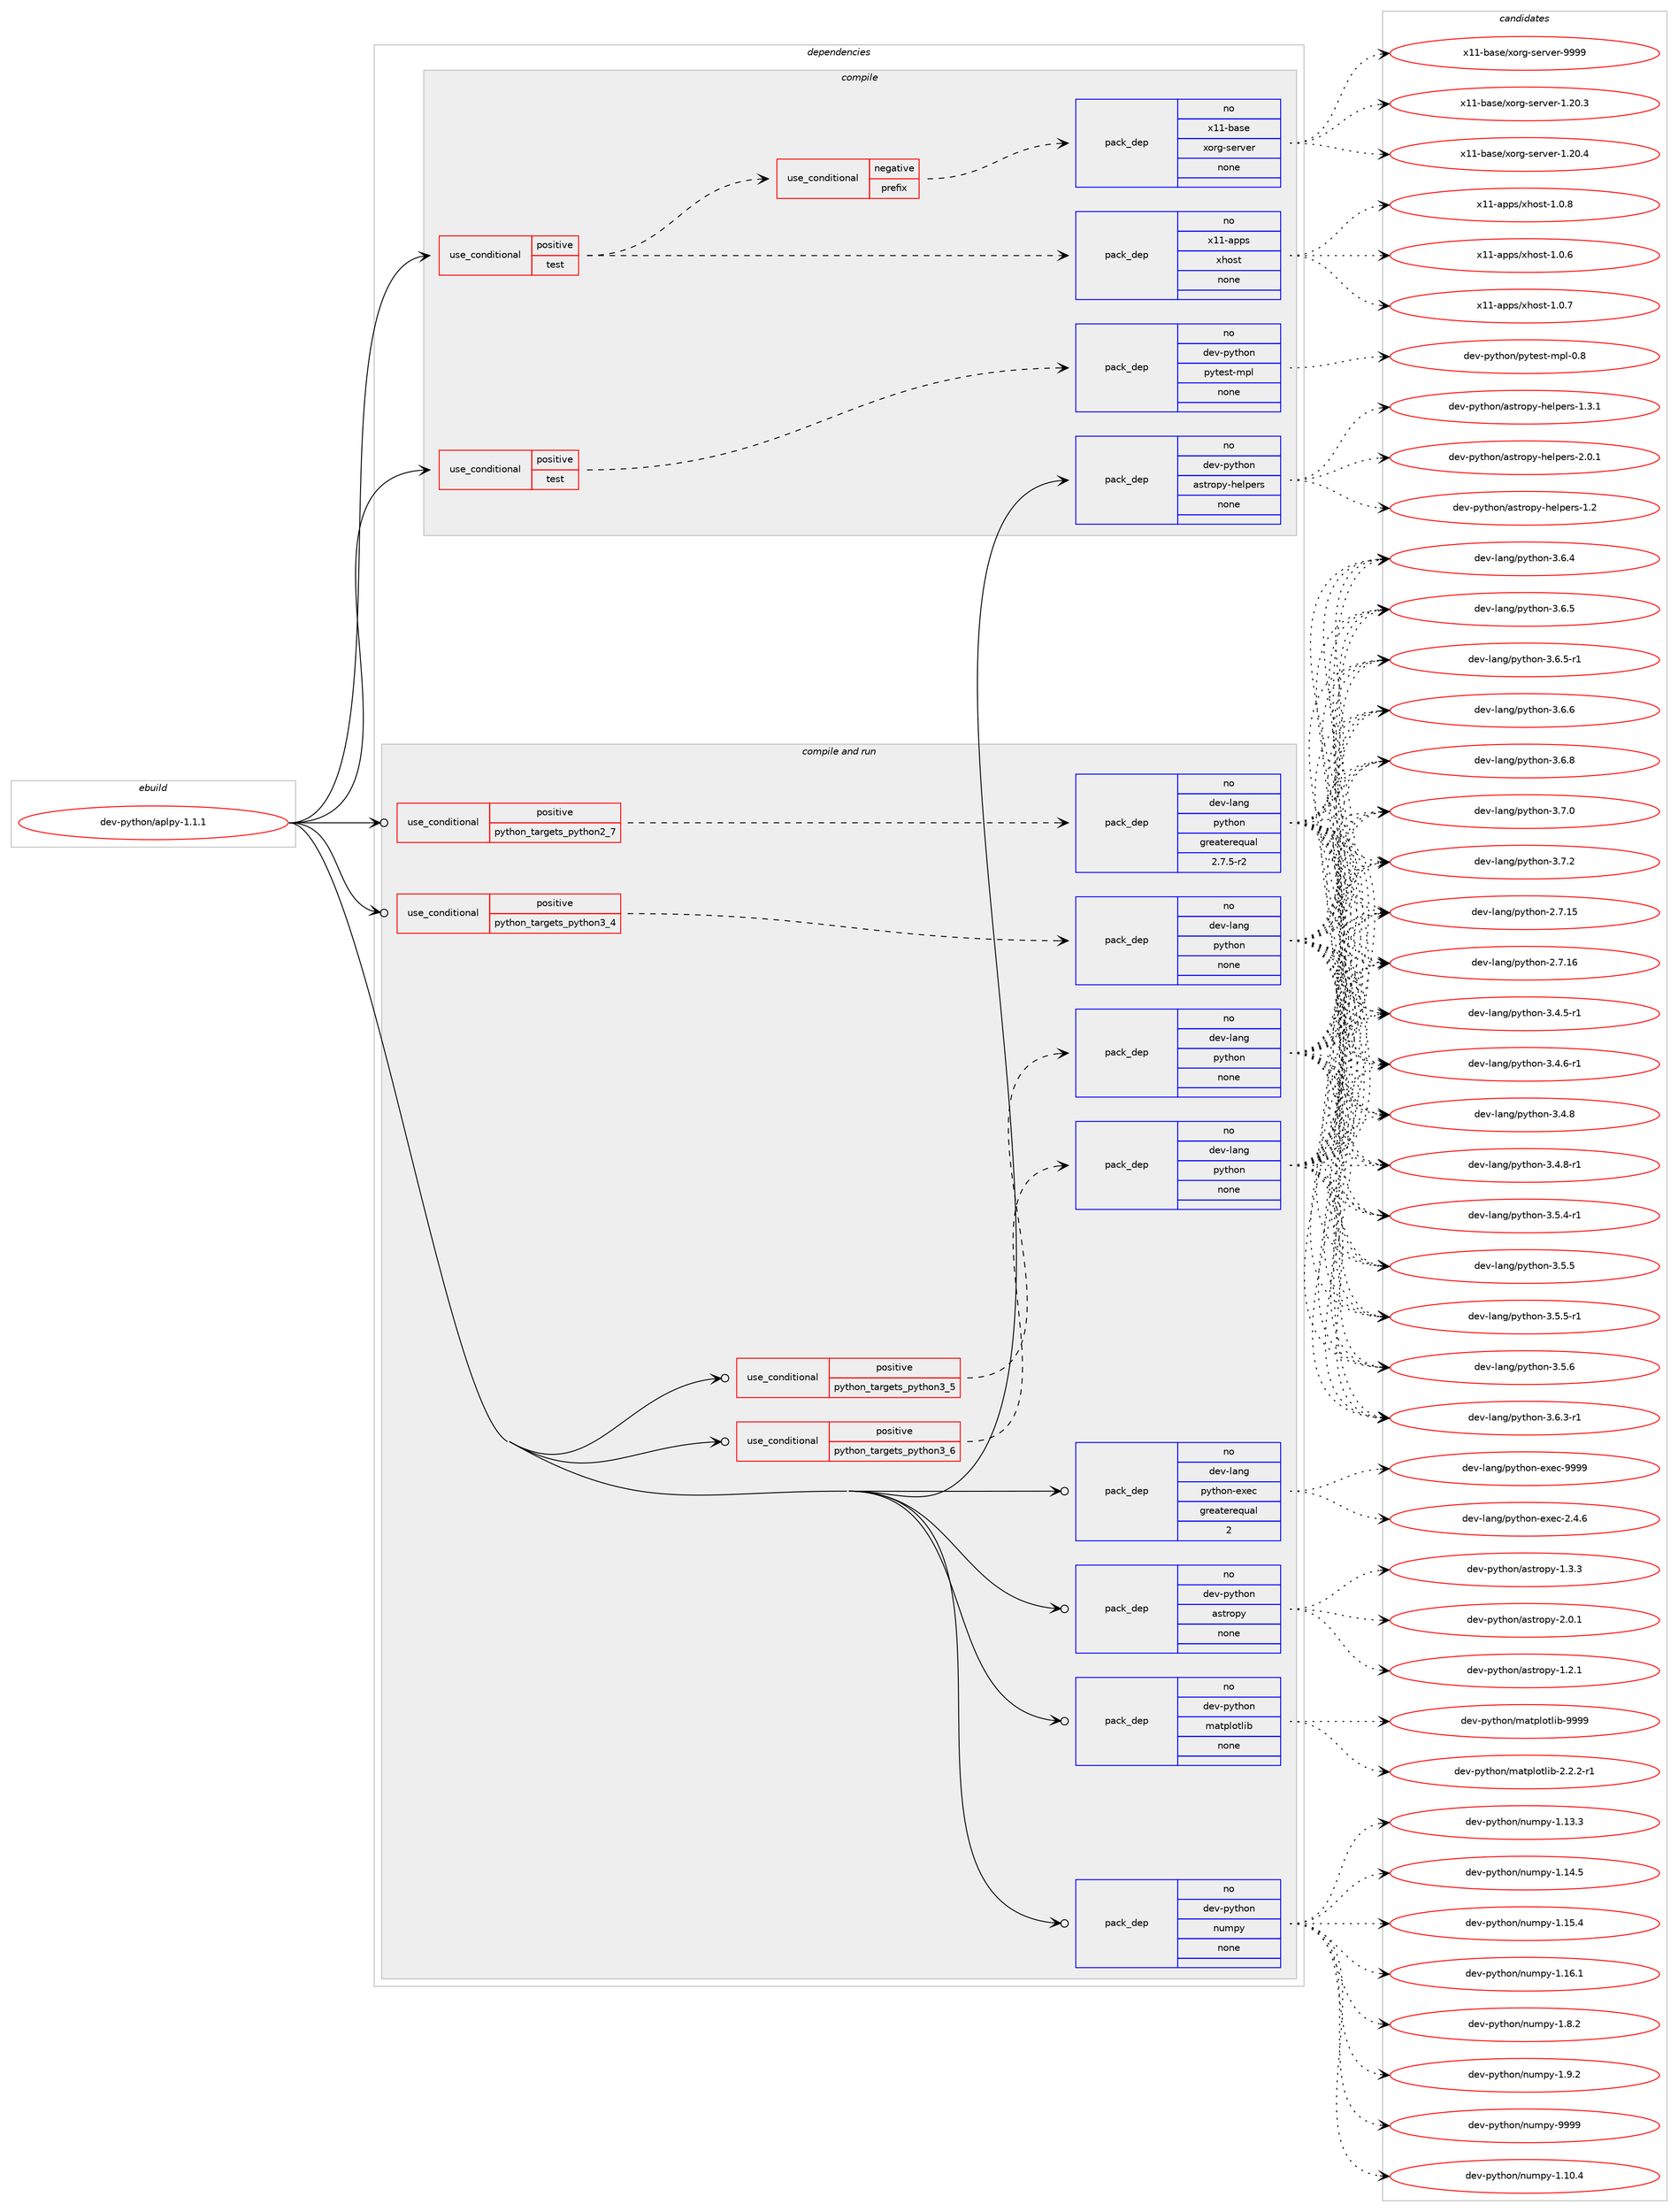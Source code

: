 digraph prolog {

# *************
# Graph options
# *************

newrank=true;
concentrate=true;
compound=true;
graph [rankdir=LR,fontname=Helvetica,fontsize=10,ranksep=1.5];#, ranksep=2.5, nodesep=0.2];
edge  [arrowhead=vee];
node  [fontname=Helvetica,fontsize=10];

# **********
# The ebuild
# **********

subgraph cluster_leftcol {
color=gray;
rank=same;
label=<<i>ebuild</i>>;
id [label="dev-python/aplpy-1.1.1", color=red, width=4, href="../dev-python/aplpy-1.1.1.svg"];
}

# ****************
# The dependencies
# ****************

subgraph cluster_midcol {
color=gray;
label=<<i>dependencies</i>>;
subgraph cluster_compile {
fillcolor="#eeeeee";
style=filled;
label=<<i>compile</i>>;
subgraph cond370865 {
dependency1398538 [label=<<TABLE BORDER="0" CELLBORDER="1" CELLSPACING="0" CELLPADDING="4"><TR><TD ROWSPAN="3" CELLPADDING="10">use_conditional</TD></TR><TR><TD>positive</TD></TR><TR><TD>test</TD></TR></TABLE>>, shape=none, color=red];
subgraph cond370866 {
dependency1398539 [label=<<TABLE BORDER="0" CELLBORDER="1" CELLSPACING="0" CELLPADDING="4"><TR><TD ROWSPAN="3" CELLPADDING="10">use_conditional</TD></TR><TR><TD>negative</TD></TR><TR><TD>prefix</TD></TR></TABLE>>, shape=none, color=red];
subgraph pack1004448 {
dependency1398540 [label=<<TABLE BORDER="0" CELLBORDER="1" CELLSPACING="0" CELLPADDING="4" WIDTH="220"><TR><TD ROWSPAN="6" CELLPADDING="30">pack_dep</TD></TR><TR><TD WIDTH="110">no</TD></TR><TR><TD>x11-base</TD></TR><TR><TD>xorg-server</TD></TR><TR><TD>none</TD></TR><TR><TD></TD></TR></TABLE>>, shape=none, color=blue];
}
dependency1398539:e -> dependency1398540:w [weight=20,style="dashed",arrowhead="vee"];
}
dependency1398538:e -> dependency1398539:w [weight=20,style="dashed",arrowhead="vee"];
subgraph pack1004449 {
dependency1398541 [label=<<TABLE BORDER="0" CELLBORDER="1" CELLSPACING="0" CELLPADDING="4" WIDTH="220"><TR><TD ROWSPAN="6" CELLPADDING="30">pack_dep</TD></TR><TR><TD WIDTH="110">no</TD></TR><TR><TD>x11-apps</TD></TR><TR><TD>xhost</TD></TR><TR><TD>none</TD></TR><TR><TD></TD></TR></TABLE>>, shape=none, color=blue];
}
dependency1398538:e -> dependency1398541:w [weight=20,style="dashed",arrowhead="vee"];
}
id:e -> dependency1398538:w [weight=20,style="solid",arrowhead="vee"];
subgraph cond370867 {
dependency1398542 [label=<<TABLE BORDER="0" CELLBORDER="1" CELLSPACING="0" CELLPADDING="4"><TR><TD ROWSPAN="3" CELLPADDING="10">use_conditional</TD></TR><TR><TD>positive</TD></TR><TR><TD>test</TD></TR></TABLE>>, shape=none, color=red];
subgraph pack1004450 {
dependency1398543 [label=<<TABLE BORDER="0" CELLBORDER="1" CELLSPACING="0" CELLPADDING="4" WIDTH="220"><TR><TD ROWSPAN="6" CELLPADDING="30">pack_dep</TD></TR><TR><TD WIDTH="110">no</TD></TR><TR><TD>dev-python</TD></TR><TR><TD>pytest-mpl</TD></TR><TR><TD>none</TD></TR><TR><TD></TD></TR></TABLE>>, shape=none, color=blue];
}
dependency1398542:e -> dependency1398543:w [weight=20,style="dashed",arrowhead="vee"];
}
id:e -> dependency1398542:w [weight=20,style="solid",arrowhead="vee"];
subgraph pack1004451 {
dependency1398544 [label=<<TABLE BORDER="0" CELLBORDER="1" CELLSPACING="0" CELLPADDING="4" WIDTH="220"><TR><TD ROWSPAN="6" CELLPADDING="30">pack_dep</TD></TR><TR><TD WIDTH="110">no</TD></TR><TR><TD>dev-python</TD></TR><TR><TD>astropy-helpers</TD></TR><TR><TD>none</TD></TR><TR><TD></TD></TR></TABLE>>, shape=none, color=blue];
}
id:e -> dependency1398544:w [weight=20,style="solid",arrowhead="vee"];
}
subgraph cluster_compileandrun {
fillcolor="#eeeeee";
style=filled;
label=<<i>compile and run</i>>;
subgraph cond370868 {
dependency1398545 [label=<<TABLE BORDER="0" CELLBORDER="1" CELLSPACING="0" CELLPADDING="4"><TR><TD ROWSPAN="3" CELLPADDING="10">use_conditional</TD></TR><TR><TD>positive</TD></TR><TR><TD>python_targets_python2_7</TD></TR></TABLE>>, shape=none, color=red];
subgraph pack1004452 {
dependency1398546 [label=<<TABLE BORDER="0" CELLBORDER="1" CELLSPACING="0" CELLPADDING="4" WIDTH="220"><TR><TD ROWSPAN="6" CELLPADDING="30">pack_dep</TD></TR><TR><TD WIDTH="110">no</TD></TR><TR><TD>dev-lang</TD></TR><TR><TD>python</TD></TR><TR><TD>greaterequal</TD></TR><TR><TD>2.7.5-r2</TD></TR></TABLE>>, shape=none, color=blue];
}
dependency1398545:e -> dependency1398546:w [weight=20,style="dashed",arrowhead="vee"];
}
id:e -> dependency1398545:w [weight=20,style="solid",arrowhead="odotvee"];
subgraph cond370869 {
dependency1398547 [label=<<TABLE BORDER="0" CELLBORDER="1" CELLSPACING="0" CELLPADDING="4"><TR><TD ROWSPAN="3" CELLPADDING="10">use_conditional</TD></TR><TR><TD>positive</TD></TR><TR><TD>python_targets_python3_4</TD></TR></TABLE>>, shape=none, color=red];
subgraph pack1004453 {
dependency1398548 [label=<<TABLE BORDER="0" CELLBORDER="1" CELLSPACING="0" CELLPADDING="4" WIDTH="220"><TR><TD ROWSPAN="6" CELLPADDING="30">pack_dep</TD></TR><TR><TD WIDTH="110">no</TD></TR><TR><TD>dev-lang</TD></TR><TR><TD>python</TD></TR><TR><TD>none</TD></TR><TR><TD></TD></TR></TABLE>>, shape=none, color=blue];
}
dependency1398547:e -> dependency1398548:w [weight=20,style="dashed",arrowhead="vee"];
}
id:e -> dependency1398547:w [weight=20,style="solid",arrowhead="odotvee"];
subgraph cond370870 {
dependency1398549 [label=<<TABLE BORDER="0" CELLBORDER="1" CELLSPACING="0" CELLPADDING="4"><TR><TD ROWSPAN="3" CELLPADDING="10">use_conditional</TD></TR><TR><TD>positive</TD></TR><TR><TD>python_targets_python3_5</TD></TR></TABLE>>, shape=none, color=red];
subgraph pack1004454 {
dependency1398550 [label=<<TABLE BORDER="0" CELLBORDER="1" CELLSPACING="0" CELLPADDING="4" WIDTH="220"><TR><TD ROWSPAN="6" CELLPADDING="30">pack_dep</TD></TR><TR><TD WIDTH="110">no</TD></TR><TR><TD>dev-lang</TD></TR><TR><TD>python</TD></TR><TR><TD>none</TD></TR><TR><TD></TD></TR></TABLE>>, shape=none, color=blue];
}
dependency1398549:e -> dependency1398550:w [weight=20,style="dashed",arrowhead="vee"];
}
id:e -> dependency1398549:w [weight=20,style="solid",arrowhead="odotvee"];
subgraph cond370871 {
dependency1398551 [label=<<TABLE BORDER="0" CELLBORDER="1" CELLSPACING="0" CELLPADDING="4"><TR><TD ROWSPAN="3" CELLPADDING="10">use_conditional</TD></TR><TR><TD>positive</TD></TR><TR><TD>python_targets_python3_6</TD></TR></TABLE>>, shape=none, color=red];
subgraph pack1004455 {
dependency1398552 [label=<<TABLE BORDER="0" CELLBORDER="1" CELLSPACING="0" CELLPADDING="4" WIDTH="220"><TR><TD ROWSPAN="6" CELLPADDING="30">pack_dep</TD></TR><TR><TD WIDTH="110">no</TD></TR><TR><TD>dev-lang</TD></TR><TR><TD>python</TD></TR><TR><TD>none</TD></TR><TR><TD></TD></TR></TABLE>>, shape=none, color=blue];
}
dependency1398551:e -> dependency1398552:w [weight=20,style="dashed",arrowhead="vee"];
}
id:e -> dependency1398551:w [weight=20,style="solid",arrowhead="odotvee"];
subgraph pack1004456 {
dependency1398553 [label=<<TABLE BORDER="0" CELLBORDER="1" CELLSPACING="0" CELLPADDING="4" WIDTH="220"><TR><TD ROWSPAN="6" CELLPADDING="30">pack_dep</TD></TR><TR><TD WIDTH="110">no</TD></TR><TR><TD>dev-lang</TD></TR><TR><TD>python-exec</TD></TR><TR><TD>greaterequal</TD></TR><TR><TD>2</TD></TR></TABLE>>, shape=none, color=blue];
}
id:e -> dependency1398553:w [weight=20,style="solid",arrowhead="odotvee"];
subgraph pack1004457 {
dependency1398554 [label=<<TABLE BORDER="0" CELLBORDER="1" CELLSPACING="0" CELLPADDING="4" WIDTH="220"><TR><TD ROWSPAN="6" CELLPADDING="30">pack_dep</TD></TR><TR><TD WIDTH="110">no</TD></TR><TR><TD>dev-python</TD></TR><TR><TD>astropy</TD></TR><TR><TD>none</TD></TR><TR><TD></TD></TR></TABLE>>, shape=none, color=blue];
}
id:e -> dependency1398554:w [weight=20,style="solid",arrowhead="odotvee"];
subgraph pack1004458 {
dependency1398555 [label=<<TABLE BORDER="0" CELLBORDER="1" CELLSPACING="0" CELLPADDING="4" WIDTH="220"><TR><TD ROWSPAN="6" CELLPADDING="30">pack_dep</TD></TR><TR><TD WIDTH="110">no</TD></TR><TR><TD>dev-python</TD></TR><TR><TD>matplotlib</TD></TR><TR><TD>none</TD></TR><TR><TD></TD></TR></TABLE>>, shape=none, color=blue];
}
id:e -> dependency1398555:w [weight=20,style="solid",arrowhead="odotvee"];
subgraph pack1004459 {
dependency1398556 [label=<<TABLE BORDER="0" CELLBORDER="1" CELLSPACING="0" CELLPADDING="4" WIDTH="220"><TR><TD ROWSPAN="6" CELLPADDING="30">pack_dep</TD></TR><TR><TD WIDTH="110">no</TD></TR><TR><TD>dev-python</TD></TR><TR><TD>numpy</TD></TR><TR><TD>none</TD></TR><TR><TD></TD></TR></TABLE>>, shape=none, color=blue];
}
id:e -> dependency1398556:w [weight=20,style="solid",arrowhead="odotvee"];
}
subgraph cluster_run {
fillcolor="#eeeeee";
style=filled;
label=<<i>run</i>>;
}
}

# **************
# The candidates
# **************

subgraph cluster_choices {
rank=same;
color=gray;
label=<<i>candidates</i>>;

subgraph choice1004448 {
color=black;
nodesep=1;
choice1204949459897115101471201111141034511510111411810111445494650484651 [label="x11-base/xorg-server-1.20.3", color=red, width=4,href="../x11-base/xorg-server-1.20.3.svg"];
choice1204949459897115101471201111141034511510111411810111445494650484652 [label="x11-base/xorg-server-1.20.4", color=red, width=4,href="../x11-base/xorg-server-1.20.4.svg"];
choice120494945989711510147120111114103451151011141181011144557575757 [label="x11-base/xorg-server-9999", color=red, width=4,href="../x11-base/xorg-server-9999.svg"];
dependency1398540:e -> choice1204949459897115101471201111141034511510111411810111445494650484651:w [style=dotted,weight="100"];
dependency1398540:e -> choice1204949459897115101471201111141034511510111411810111445494650484652:w [style=dotted,weight="100"];
dependency1398540:e -> choice120494945989711510147120111114103451151011141181011144557575757:w [style=dotted,weight="100"];
}
subgraph choice1004449 {
color=black;
nodesep=1;
choice1204949459711211211547120104111115116454946484654 [label="x11-apps/xhost-1.0.6", color=red, width=4,href="../x11-apps/xhost-1.0.6.svg"];
choice1204949459711211211547120104111115116454946484655 [label="x11-apps/xhost-1.0.7", color=red, width=4,href="../x11-apps/xhost-1.0.7.svg"];
choice1204949459711211211547120104111115116454946484656 [label="x11-apps/xhost-1.0.8", color=red, width=4,href="../x11-apps/xhost-1.0.8.svg"];
dependency1398541:e -> choice1204949459711211211547120104111115116454946484654:w [style=dotted,weight="100"];
dependency1398541:e -> choice1204949459711211211547120104111115116454946484655:w [style=dotted,weight="100"];
dependency1398541:e -> choice1204949459711211211547120104111115116454946484656:w [style=dotted,weight="100"];
}
subgraph choice1004450 {
color=black;
nodesep=1;
choice10010111845112121116104111110471121211161011151164510911210845484656 [label="dev-python/pytest-mpl-0.8", color=red, width=4,href="../dev-python/pytest-mpl-0.8.svg"];
dependency1398543:e -> choice10010111845112121116104111110471121211161011151164510911210845484656:w [style=dotted,weight="100"];
}
subgraph choice1004451 {
color=black;
nodesep=1;
choice1001011184511212111610411111047971151161141111121214510410110811210111411545494650 [label="dev-python/astropy-helpers-1.2", color=red, width=4,href="../dev-python/astropy-helpers-1.2.svg"];
choice10010111845112121116104111110479711511611411111212145104101108112101114115454946514649 [label="dev-python/astropy-helpers-1.3.1", color=red, width=4,href="../dev-python/astropy-helpers-1.3.1.svg"];
choice10010111845112121116104111110479711511611411111212145104101108112101114115455046484649 [label="dev-python/astropy-helpers-2.0.1", color=red, width=4,href="../dev-python/astropy-helpers-2.0.1.svg"];
dependency1398544:e -> choice1001011184511212111610411111047971151161141111121214510410110811210111411545494650:w [style=dotted,weight="100"];
dependency1398544:e -> choice10010111845112121116104111110479711511611411111212145104101108112101114115454946514649:w [style=dotted,weight="100"];
dependency1398544:e -> choice10010111845112121116104111110479711511611411111212145104101108112101114115455046484649:w [style=dotted,weight="100"];
}
subgraph choice1004452 {
color=black;
nodesep=1;
choice10010111845108971101034711212111610411111045504655464953 [label="dev-lang/python-2.7.15", color=red, width=4,href="../dev-lang/python-2.7.15.svg"];
choice10010111845108971101034711212111610411111045504655464954 [label="dev-lang/python-2.7.16", color=red, width=4,href="../dev-lang/python-2.7.16.svg"];
choice1001011184510897110103471121211161041111104551465246534511449 [label="dev-lang/python-3.4.5-r1", color=red, width=4,href="../dev-lang/python-3.4.5-r1.svg"];
choice1001011184510897110103471121211161041111104551465246544511449 [label="dev-lang/python-3.4.6-r1", color=red, width=4,href="../dev-lang/python-3.4.6-r1.svg"];
choice100101118451089711010347112121116104111110455146524656 [label="dev-lang/python-3.4.8", color=red, width=4,href="../dev-lang/python-3.4.8.svg"];
choice1001011184510897110103471121211161041111104551465246564511449 [label="dev-lang/python-3.4.8-r1", color=red, width=4,href="../dev-lang/python-3.4.8-r1.svg"];
choice1001011184510897110103471121211161041111104551465346524511449 [label="dev-lang/python-3.5.4-r1", color=red, width=4,href="../dev-lang/python-3.5.4-r1.svg"];
choice100101118451089711010347112121116104111110455146534653 [label="dev-lang/python-3.5.5", color=red, width=4,href="../dev-lang/python-3.5.5.svg"];
choice1001011184510897110103471121211161041111104551465346534511449 [label="dev-lang/python-3.5.5-r1", color=red, width=4,href="../dev-lang/python-3.5.5-r1.svg"];
choice100101118451089711010347112121116104111110455146534654 [label="dev-lang/python-3.5.6", color=red, width=4,href="../dev-lang/python-3.5.6.svg"];
choice1001011184510897110103471121211161041111104551465446514511449 [label="dev-lang/python-3.6.3-r1", color=red, width=4,href="../dev-lang/python-3.6.3-r1.svg"];
choice100101118451089711010347112121116104111110455146544652 [label="dev-lang/python-3.6.4", color=red, width=4,href="../dev-lang/python-3.6.4.svg"];
choice100101118451089711010347112121116104111110455146544653 [label="dev-lang/python-3.6.5", color=red, width=4,href="../dev-lang/python-3.6.5.svg"];
choice1001011184510897110103471121211161041111104551465446534511449 [label="dev-lang/python-3.6.5-r1", color=red, width=4,href="../dev-lang/python-3.6.5-r1.svg"];
choice100101118451089711010347112121116104111110455146544654 [label="dev-lang/python-3.6.6", color=red, width=4,href="../dev-lang/python-3.6.6.svg"];
choice100101118451089711010347112121116104111110455146544656 [label="dev-lang/python-3.6.8", color=red, width=4,href="../dev-lang/python-3.6.8.svg"];
choice100101118451089711010347112121116104111110455146554648 [label="dev-lang/python-3.7.0", color=red, width=4,href="../dev-lang/python-3.7.0.svg"];
choice100101118451089711010347112121116104111110455146554650 [label="dev-lang/python-3.7.2", color=red, width=4,href="../dev-lang/python-3.7.2.svg"];
dependency1398546:e -> choice10010111845108971101034711212111610411111045504655464953:w [style=dotted,weight="100"];
dependency1398546:e -> choice10010111845108971101034711212111610411111045504655464954:w [style=dotted,weight="100"];
dependency1398546:e -> choice1001011184510897110103471121211161041111104551465246534511449:w [style=dotted,weight="100"];
dependency1398546:e -> choice1001011184510897110103471121211161041111104551465246544511449:w [style=dotted,weight="100"];
dependency1398546:e -> choice100101118451089711010347112121116104111110455146524656:w [style=dotted,weight="100"];
dependency1398546:e -> choice1001011184510897110103471121211161041111104551465246564511449:w [style=dotted,weight="100"];
dependency1398546:e -> choice1001011184510897110103471121211161041111104551465346524511449:w [style=dotted,weight="100"];
dependency1398546:e -> choice100101118451089711010347112121116104111110455146534653:w [style=dotted,weight="100"];
dependency1398546:e -> choice1001011184510897110103471121211161041111104551465346534511449:w [style=dotted,weight="100"];
dependency1398546:e -> choice100101118451089711010347112121116104111110455146534654:w [style=dotted,weight="100"];
dependency1398546:e -> choice1001011184510897110103471121211161041111104551465446514511449:w [style=dotted,weight="100"];
dependency1398546:e -> choice100101118451089711010347112121116104111110455146544652:w [style=dotted,weight="100"];
dependency1398546:e -> choice100101118451089711010347112121116104111110455146544653:w [style=dotted,weight="100"];
dependency1398546:e -> choice1001011184510897110103471121211161041111104551465446534511449:w [style=dotted,weight="100"];
dependency1398546:e -> choice100101118451089711010347112121116104111110455146544654:w [style=dotted,weight="100"];
dependency1398546:e -> choice100101118451089711010347112121116104111110455146544656:w [style=dotted,weight="100"];
dependency1398546:e -> choice100101118451089711010347112121116104111110455146554648:w [style=dotted,weight="100"];
dependency1398546:e -> choice100101118451089711010347112121116104111110455146554650:w [style=dotted,weight="100"];
}
subgraph choice1004453 {
color=black;
nodesep=1;
choice10010111845108971101034711212111610411111045504655464953 [label="dev-lang/python-2.7.15", color=red, width=4,href="../dev-lang/python-2.7.15.svg"];
choice10010111845108971101034711212111610411111045504655464954 [label="dev-lang/python-2.7.16", color=red, width=4,href="../dev-lang/python-2.7.16.svg"];
choice1001011184510897110103471121211161041111104551465246534511449 [label="dev-lang/python-3.4.5-r1", color=red, width=4,href="../dev-lang/python-3.4.5-r1.svg"];
choice1001011184510897110103471121211161041111104551465246544511449 [label="dev-lang/python-3.4.6-r1", color=red, width=4,href="../dev-lang/python-3.4.6-r1.svg"];
choice100101118451089711010347112121116104111110455146524656 [label="dev-lang/python-3.4.8", color=red, width=4,href="../dev-lang/python-3.4.8.svg"];
choice1001011184510897110103471121211161041111104551465246564511449 [label="dev-lang/python-3.4.8-r1", color=red, width=4,href="../dev-lang/python-3.4.8-r1.svg"];
choice1001011184510897110103471121211161041111104551465346524511449 [label="dev-lang/python-3.5.4-r1", color=red, width=4,href="../dev-lang/python-3.5.4-r1.svg"];
choice100101118451089711010347112121116104111110455146534653 [label="dev-lang/python-3.5.5", color=red, width=4,href="../dev-lang/python-3.5.5.svg"];
choice1001011184510897110103471121211161041111104551465346534511449 [label="dev-lang/python-3.5.5-r1", color=red, width=4,href="../dev-lang/python-3.5.5-r1.svg"];
choice100101118451089711010347112121116104111110455146534654 [label="dev-lang/python-3.5.6", color=red, width=4,href="../dev-lang/python-3.5.6.svg"];
choice1001011184510897110103471121211161041111104551465446514511449 [label="dev-lang/python-3.6.3-r1", color=red, width=4,href="../dev-lang/python-3.6.3-r1.svg"];
choice100101118451089711010347112121116104111110455146544652 [label="dev-lang/python-3.6.4", color=red, width=4,href="../dev-lang/python-3.6.4.svg"];
choice100101118451089711010347112121116104111110455146544653 [label="dev-lang/python-3.6.5", color=red, width=4,href="../dev-lang/python-3.6.5.svg"];
choice1001011184510897110103471121211161041111104551465446534511449 [label="dev-lang/python-3.6.5-r1", color=red, width=4,href="../dev-lang/python-3.6.5-r1.svg"];
choice100101118451089711010347112121116104111110455146544654 [label="dev-lang/python-3.6.6", color=red, width=4,href="../dev-lang/python-3.6.6.svg"];
choice100101118451089711010347112121116104111110455146544656 [label="dev-lang/python-3.6.8", color=red, width=4,href="../dev-lang/python-3.6.8.svg"];
choice100101118451089711010347112121116104111110455146554648 [label="dev-lang/python-3.7.0", color=red, width=4,href="../dev-lang/python-3.7.0.svg"];
choice100101118451089711010347112121116104111110455146554650 [label="dev-lang/python-3.7.2", color=red, width=4,href="../dev-lang/python-3.7.2.svg"];
dependency1398548:e -> choice10010111845108971101034711212111610411111045504655464953:w [style=dotted,weight="100"];
dependency1398548:e -> choice10010111845108971101034711212111610411111045504655464954:w [style=dotted,weight="100"];
dependency1398548:e -> choice1001011184510897110103471121211161041111104551465246534511449:w [style=dotted,weight="100"];
dependency1398548:e -> choice1001011184510897110103471121211161041111104551465246544511449:w [style=dotted,weight="100"];
dependency1398548:e -> choice100101118451089711010347112121116104111110455146524656:w [style=dotted,weight="100"];
dependency1398548:e -> choice1001011184510897110103471121211161041111104551465246564511449:w [style=dotted,weight="100"];
dependency1398548:e -> choice1001011184510897110103471121211161041111104551465346524511449:w [style=dotted,weight="100"];
dependency1398548:e -> choice100101118451089711010347112121116104111110455146534653:w [style=dotted,weight="100"];
dependency1398548:e -> choice1001011184510897110103471121211161041111104551465346534511449:w [style=dotted,weight="100"];
dependency1398548:e -> choice100101118451089711010347112121116104111110455146534654:w [style=dotted,weight="100"];
dependency1398548:e -> choice1001011184510897110103471121211161041111104551465446514511449:w [style=dotted,weight="100"];
dependency1398548:e -> choice100101118451089711010347112121116104111110455146544652:w [style=dotted,weight="100"];
dependency1398548:e -> choice100101118451089711010347112121116104111110455146544653:w [style=dotted,weight="100"];
dependency1398548:e -> choice1001011184510897110103471121211161041111104551465446534511449:w [style=dotted,weight="100"];
dependency1398548:e -> choice100101118451089711010347112121116104111110455146544654:w [style=dotted,weight="100"];
dependency1398548:e -> choice100101118451089711010347112121116104111110455146544656:w [style=dotted,weight="100"];
dependency1398548:e -> choice100101118451089711010347112121116104111110455146554648:w [style=dotted,weight="100"];
dependency1398548:e -> choice100101118451089711010347112121116104111110455146554650:w [style=dotted,weight="100"];
}
subgraph choice1004454 {
color=black;
nodesep=1;
choice10010111845108971101034711212111610411111045504655464953 [label="dev-lang/python-2.7.15", color=red, width=4,href="../dev-lang/python-2.7.15.svg"];
choice10010111845108971101034711212111610411111045504655464954 [label="dev-lang/python-2.7.16", color=red, width=4,href="../dev-lang/python-2.7.16.svg"];
choice1001011184510897110103471121211161041111104551465246534511449 [label="dev-lang/python-3.4.5-r1", color=red, width=4,href="../dev-lang/python-3.4.5-r1.svg"];
choice1001011184510897110103471121211161041111104551465246544511449 [label="dev-lang/python-3.4.6-r1", color=red, width=4,href="../dev-lang/python-3.4.6-r1.svg"];
choice100101118451089711010347112121116104111110455146524656 [label="dev-lang/python-3.4.8", color=red, width=4,href="../dev-lang/python-3.4.8.svg"];
choice1001011184510897110103471121211161041111104551465246564511449 [label="dev-lang/python-3.4.8-r1", color=red, width=4,href="../dev-lang/python-3.4.8-r1.svg"];
choice1001011184510897110103471121211161041111104551465346524511449 [label="dev-lang/python-3.5.4-r1", color=red, width=4,href="../dev-lang/python-3.5.4-r1.svg"];
choice100101118451089711010347112121116104111110455146534653 [label="dev-lang/python-3.5.5", color=red, width=4,href="../dev-lang/python-3.5.5.svg"];
choice1001011184510897110103471121211161041111104551465346534511449 [label="dev-lang/python-3.5.5-r1", color=red, width=4,href="../dev-lang/python-3.5.5-r1.svg"];
choice100101118451089711010347112121116104111110455146534654 [label="dev-lang/python-3.5.6", color=red, width=4,href="../dev-lang/python-3.5.6.svg"];
choice1001011184510897110103471121211161041111104551465446514511449 [label="dev-lang/python-3.6.3-r1", color=red, width=4,href="../dev-lang/python-3.6.3-r1.svg"];
choice100101118451089711010347112121116104111110455146544652 [label="dev-lang/python-3.6.4", color=red, width=4,href="../dev-lang/python-3.6.4.svg"];
choice100101118451089711010347112121116104111110455146544653 [label="dev-lang/python-3.6.5", color=red, width=4,href="../dev-lang/python-3.6.5.svg"];
choice1001011184510897110103471121211161041111104551465446534511449 [label="dev-lang/python-3.6.5-r1", color=red, width=4,href="../dev-lang/python-3.6.5-r1.svg"];
choice100101118451089711010347112121116104111110455146544654 [label="dev-lang/python-3.6.6", color=red, width=4,href="../dev-lang/python-3.6.6.svg"];
choice100101118451089711010347112121116104111110455146544656 [label="dev-lang/python-3.6.8", color=red, width=4,href="../dev-lang/python-3.6.8.svg"];
choice100101118451089711010347112121116104111110455146554648 [label="dev-lang/python-3.7.0", color=red, width=4,href="../dev-lang/python-3.7.0.svg"];
choice100101118451089711010347112121116104111110455146554650 [label="dev-lang/python-3.7.2", color=red, width=4,href="../dev-lang/python-3.7.2.svg"];
dependency1398550:e -> choice10010111845108971101034711212111610411111045504655464953:w [style=dotted,weight="100"];
dependency1398550:e -> choice10010111845108971101034711212111610411111045504655464954:w [style=dotted,weight="100"];
dependency1398550:e -> choice1001011184510897110103471121211161041111104551465246534511449:w [style=dotted,weight="100"];
dependency1398550:e -> choice1001011184510897110103471121211161041111104551465246544511449:w [style=dotted,weight="100"];
dependency1398550:e -> choice100101118451089711010347112121116104111110455146524656:w [style=dotted,weight="100"];
dependency1398550:e -> choice1001011184510897110103471121211161041111104551465246564511449:w [style=dotted,weight="100"];
dependency1398550:e -> choice1001011184510897110103471121211161041111104551465346524511449:w [style=dotted,weight="100"];
dependency1398550:e -> choice100101118451089711010347112121116104111110455146534653:w [style=dotted,weight="100"];
dependency1398550:e -> choice1001011184510897110103471121211161041111104551465346534511449:w [style=dotted,weight="100"];
dependency1398550:e -> choice100101118451089711010347112121116104111110455146534654:w [style=dotted,weight="100"];
dependency1398550:e -> choice1001011184510897110103471121211161041111104551465446514511449:w [style=dotted,weight="100"];
dependency1398550:e -> choice100101118451089711010347112121116104111110455146544652:w [style=dotted,weight="100"];
dependency1398550:e -> choice100101118451089711010347112121116104111110455146544653:w [style=dotted,weight="100"];
dependency1398550:e -> choice1001011184510897110103471121211161041111104551465446534511449:w [style=dotted,weight="100"];
dependency1398550:e -> choice100101118451089711010347112121116104111110455146544654:w [style=dotted,weight="100"];
dependency1398550:e -> choice100101118451089711010347112121116104111110455146544656:w [style=dotted,weight="100"];
dependency1398550:e -> choice100101118451089711010347112121116104111110455146554648:w [style=dotted,weight="100"];
dependency1398550:e -> choice100101118451089711010347112121116104111110455146554650:w [style=dotted,weight="100"];
}
subgraph choice1004455 {
color=black;
nodesep=1;
choice10010111845108971101034711212111610411111045504655464953 [label="dev-lang/python-2.7.15", color=red, width=4,href="../dev-lang/python-2.7.15.svg"];
choice10010111845108971101034711212111610411111045504655464954 [label="dev-lang/python-2.7.16", color=red, width=4,href="../dev-lang/python-2.7.16.svg"];
choice1001011184510897110103471121211161041111104551465246534511449 [label="dev-lang/python-3.4.5-r1", color=red, width=4,href="../dev-lang/python-3.4.5-r1.svg"];
choice1001011184510897110103471121211161041111104551465246544511449 [label="dev-lang/python-3.4.6-r1", color=red, width=4,href="../dev-lang/python-3.4.6-r1.svg"];
choice100101118451089711010347112121116104111110455146524656 [label="dev-lang/python-3.4.8", color=red, width=4,href="../dev-lang/python-3.4.8.svg"];
choice1001011184510897110103471121211161041111104551465246564511449 [label="dev-lang/python-3.4.8-r1", color=red, width=4,href="../dev-lang/python-3.4.8-r1.svg"];
choice1001011184510897110103471121211161041111104551465346524511449 [label="dev-lang/python-3.5.4-r1", color=red, width=4,href="../dev-lang/python-3.5.4-r1.svg"];
choice100101118451089711010347112121116104111110455146534653 [label="dev-lang/python-3.5.5", color=red, width=4,href="../dev-lang/python-3.5.5.svg"];
choice1001011184510897110103471121211161041111104551465346534511449 [label="dev-lang/python-3.5.5-r1", color=red, width=4,href="../dev-lang/python-3.5.5-r1.svg"];
choice100101118451089711010347112121116104111110455146534654 [label="dev-lang/python-3.5.6", color=red, width=4,href="../dev-lang/python-3.5.6.svg"];
choice1001011184510897110103471121211161041111104551465446514511449 [label="dev-lang/python-3.6.3-r1", color=red, width=4,href="../dev-lang/python-3.6.3-r1.svg"];
choice100101118451089711010347112121116104111110455146544652 [label="dev-lang/python-3.6.4", color=red, width=4,href="../dev-lang/python-3.6.4.svg"];
choice100101118451089711010347112121116104111110455146544653 [label="dev-lang/python-3.6.5", color=red, width=4,href="../dev-lang/python-3.6.5.svg"];
choice1001011184510897110103471121211161041111104551465446534511449 [label="dev-lang/python-3.6.5-r1", color=red, width=4,href="../dev-lang/python-3.6.5-r1.svg"];
choice100101118451089711010347112121116104111110455146544654 [label="dev-lang/python-3.6.6", color=red, width=4,href="../dev-lang/python-3.6.6.svg"];
choice100101118451089711010347112121116104111110455146544656 [label="dev-lang/python-3.6.8", color=red, width=4,href="../dev-lang/python-3.6.8.svg"];
choice100101118451089711010347112121116104111110455146554648 [label="dev-lang/python-3.7.0", color=red, width=4,href="../dev-lang/python-3.7.0.svg"];
choice100101118451089711010347112121116104111110455146554650 [label="dev-lang/python-3.7.2", color=red, width=4,href="../dev-lang/python-3.7.2.svg"];
dependency1398552:e -> choice10010111845108971101034711212111610411111045504655464953:w [style=dotted,weight="100"];
dependency1398552:e -> choice10010111845108971101034711212111610411111045504655464954:w [style=dotted,weight="100"];
dependency1398552:e -> choice1001011184510897110103471121211161041111104551465246534511449:w [style=dotted,weight="100"];
dependency1398552:e -> choice1001011184510897110103471121211161041111104551465246544511449:w [style=dotted,weight="100"];
dependency1398552:e -> choice100101118451089711010347112121116104111110455146524656:w [style=dotted,weight="100"];
dependency1398552:e -> choice1001011184510897110103471121211161041111104551465246564511449:w [style=dotted,weight="100"];
dependency1398552:e -> choice1001011184510897110103471121211161041111104551465346524511449:w [style=dotted,weight="100"];
dependency1398552:e -> choice100101118451089711010347112121116104111110455146534653:w [style=dotted,weight="100"];
dependency1398552:e -> choice1001011184510897110103471121211161041111104551465346534511449:w [style=dotted,weight="100"];
dependency1398552:e -> choice100101118451089711010347112121116104111110455146534654:w [style=dotted,weight="100"];
dependency1398552:e -> choice1001011184510897110103471121211161041111104551465446514511449:w [style=dotted,weight="100"];
dependency1398552:e -> choice100101118451089711010347112121116104111110455146544652:w [style=dotted,weight="100"];
dependency1398552:e -> choice100101118451089711010347112121116104111110455146544653:w [style=dotted,weight="100"];
dependency1398552:e -> choice1001011184510897110103471121211161041111104551465446534511449:w [style=dotted,weight="100"];
dependency1398552:e -> choice100101118451089711010347112121116104111110455146544654:w [style=dotted,weight="100"];
dependency1398552:e -> choice100101118451089711010347112121116104111110455146544656:w [style=dotted,weight="100"];
dependency1398552:e -> choice100101118451089711010347112121116104111110455146554648:w [style=dotted,weight="100"];
dependency1398552:e -> choice100101118451089711010347112121116104111110455146554650:w [style=dotted,weight="100"];
}
subgraph choice1004456 {
color=black;
nodesep=1;
choice1001011184510897110103471121211161041111104510112010199455046524654 [label="dev-lang/python-exec-2.4.6", color=red, width=4,href="../dev-lang/python-exec-2.4.6.svg"];
choice10010111845108971101034711212111610411111045101120101994557575757 [label="dev-lang/python-exec-9999", color=red, width=4,href="../dev-lang/python-exec-9999.svg"];
dependency1398553:e -> choice1001011184510897110103471121211161041111104510112010199455046524654:w [style=dotted,weight="100"];
dependency1398553:e -> choice10010111845108971101034711212111610411111045101120101994557575757:w [style=dotted,weight="100"];
}
subgraph choice1004457 {
color=black;
nodesep=1;
choice100101118451121211161041111104797115116114111112121454946504649 [label="dev-python/astropy-1.2.1", color=red, width=4,href="../dev-python/astropy-1.2.1.svg"];
choice100101118451121211161041111104797115116114111112121454946514651 [label="dev-python/astropy-1.3.3", color=red, width=4,href="../dev-python/astropy-1.3.3.svg"];
choice100101118451121211161041111104797115116114111112121455046484649 [label="dev-python/astropy-2.0.1", color=red, width=4,href="../dev-python/astropy-2.0.1.svg"];
dependency1398554:e -> choice100101118451121211161041111104797115116114111112121454946504649:w [style=dotted,weight="100"];
dependency1398554:e -> choice100101118451121211161041111104797115116114111112121454946514651:w [style=dotted,weight="100"];
dependency1398554:e -> choice100101118451121211161041111104797115116114111112121455046484649:w [style=dotted,weight="100"];
}
subgraph choice1004458 {
color=black;
nodesep=1;
choice100101118451121211161041111104710997116112108111116108105984550465046504511449 [label="dev-python/matplotlib-2.2.2-r1", color=red, width=4,href="../dev-python/matplotlib-2.2.2-r1.svg"];
choice100101118451121211161041111104710997116112108111116108105984557575757 [label="dev-python/matplotlib-9999", color=red, width=4,href="../dev-python/matplotlib-9999.svg"];
dependency1398555:e -> choice100101118451121211161041111104710997116112108111116108105984550465046504511449:w [style=dotted,weight="100"];
dependency1398555:e -> choice100101118451121211161041111104710997116112108111116108105984557575757:w [style=dotted,weight="100"];
}
subgraph choice1004459 {
color=black;
nodesep=1;
choice100101118451121211161041111104711011710911212145494649484652 [label="dev-python/numpy-1.10.4", color=red, width=4,href="../dev-python/numpy-1.10.4.svg"];
choice100101118451121211161041111104711011710911212145494649514651 [label="dev-python/numpy-1.13.3", color=red, width=4,href="../dev-python/numpy-1.13.3.svg"];
choice100101118451121211161041111104711011710911212145494649524653 [label="dev-python/numpy-1.14.5", color=red, width=4,href="../dev-python/numpy-1.14.5.svg"];
choice100101118451121211161041111104711011710911212145494649534652 [label="dev-python/numpy-1.15.4", color=red, width=4,href="../dev-python/numpy-1.15.4.svg"];
choice100101118451121211161041111104711011710911212145494649544649 [label="dev-python/numpy-1.16.1", color=red, width=4,href="../dev-python/numpy-1.16.1.svg"];
choice1001011184511212111610411111047110117109112121454946564650 [label="dev-python/numpy-1.8.2", color=red, width=4,href="../dev-python/numpy-1.8.2.svg"];
choice1001011184511212111610411111047110117109112121454946574650 [label="dev-python/numpy-1.9.2", color=red, width=4,href="../dev-python/numpy-1.9.2.svg"];
choice10010111845112121116104111110471101171091121214557575757 [label="dev-python/numpy-9999", color=red, width=4,href="../dev-python/numpy-9999.svg"];
dependency1398556:e -> choice100101118451121211161041111104711011710911212145494649484652:w [style=dotted,weight="100"];
dependency1398556:e -> choice100101118451121211161041111104711011710911212145494649514651:w [style=dotted,weight="100"];
dependency1398556:e -> choice100101118451121211161041111104711011710911212145494649524653:w [style=dotted,weight="100"];
dependency1398556:e -> choice100101118451121211161041111104711011710911212145494649534652:w [style=dotted,weight="100"];
dependency1398556:e -> choice100101118451121211161041111104711011710911212145494649544649:w [style=dotted,weight="100"];
dependency1398556:e -> choice1001011184511212111610411111047110117109112121454946564650:w [style=dotted,weight="100"];
dependency1398556:e -> choice1001011184511212111610411111047110117109112121454946574650:w [style=dotted,weight="100"];
dependency1398556:e -> choice10010111845112121116104111110471101171091121214557575757:w [style=dotted,weight="100"];
}
}

}
